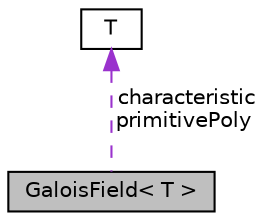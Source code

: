 digraph "GaloisField&lt; T &gt;"
{
 // LATEX_PDF_SIZE
  edge [fontname="Helvetica",fontsize="10",labelfontname="Helvetica",labelfontsize="10"];
  node [fontname="Helvetica",fontsize="10",shape=record];
  Node1 [label="GaloisField\< T \>",height=0.2,width=0.4,color="black", fillcolor="grey75", style="filled", fontcolor="black",tooltip="Class representing a Galois Field of order 2^fieldPower."];
  Node2 -> Node1 [dir="back",color="darkorchid3",fontsize="10",style="dashed",label=" characteristic\nprimitivePoly" ,fontname="Helvetica"];
  Node2 [label="T",height=0.2,width=0.4,color="black", fillcolor="white", style="filled",tooltip=" "];
}
